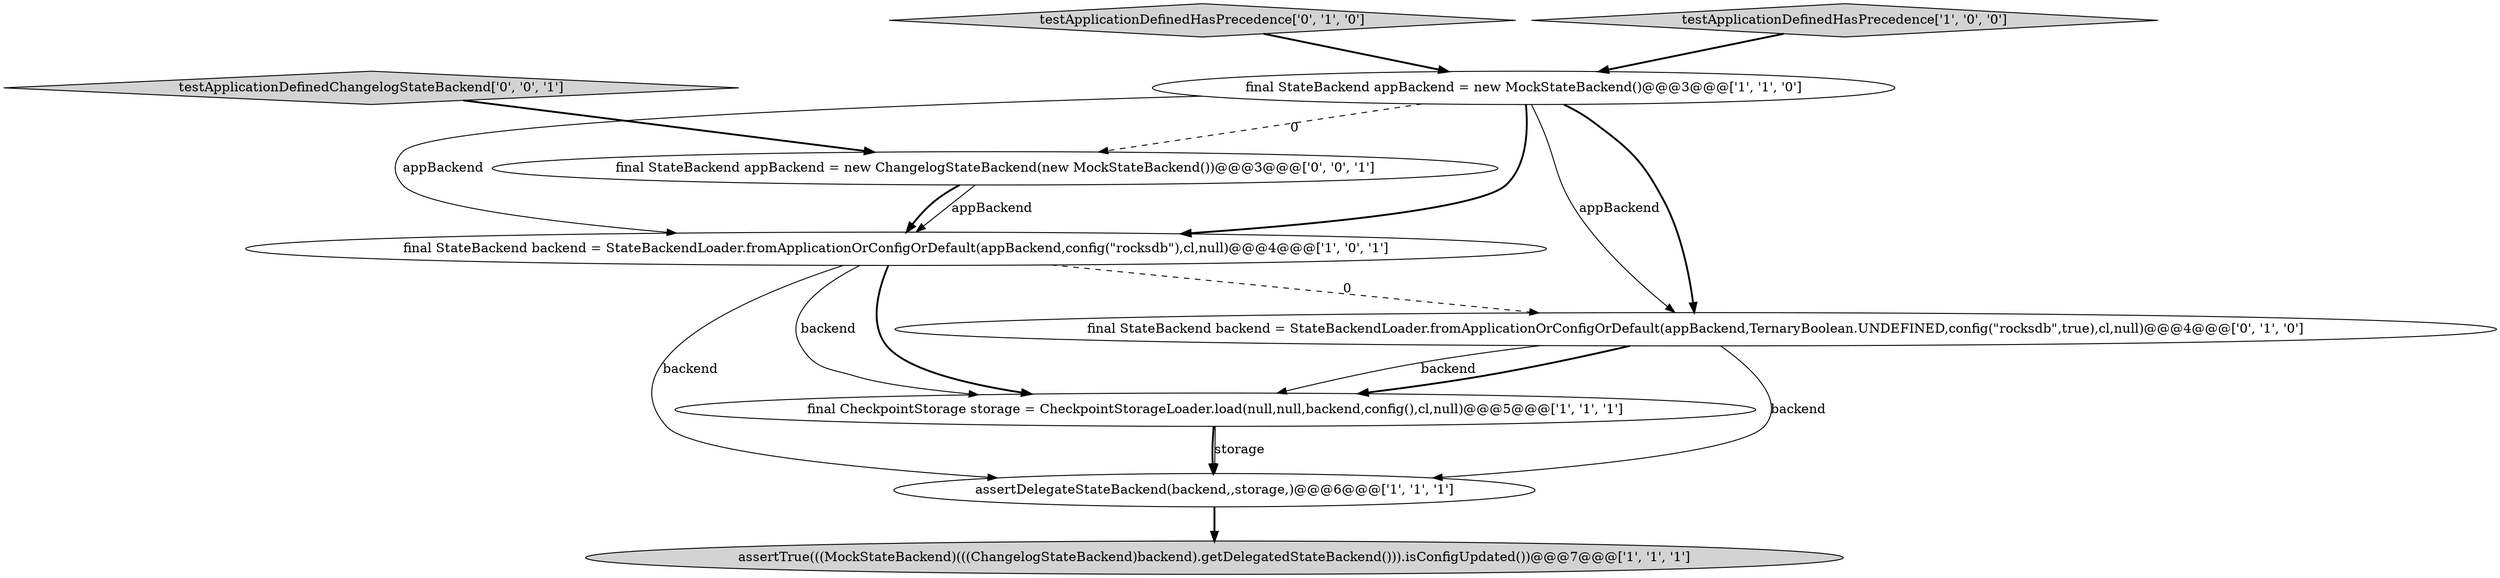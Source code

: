 digraph {
7 [style = filled, label = "final StateBackend backend = StateBackendLoader.fromApplicationOrConfigOrDefault(appBackend,TernaryBoolean.UNDEFINED,config(\"rocksdb\",true),cl,null)@@@4@@@['0', '1', '0']", fillcolor = white, shape = ellipse image = "AAA1AAABBB2BBB"];
9 [style = filled, label = "final StateBackend appBackend = new ChangelogStateBackend(new MockStateBackend())@@@3@@@['0', '0', '1']", fillcolor = white, shape = ellipse image = "AAA0AAABBB3BBB"];
4 [style = filled, label = "final StateBackend appBackend = new MockStateBackend()@@@3@@@['1', '1', '0']", fillcolor = white, shape = ellipse image = "AAA0AAABBB1BBB"];
3 [style = filled, label = "final StateBackend backend = StateBackendLoader.fromApplicationOrConfigOrDefault(appBackend,config(\"rocksdb\"),cl,null)@@@4@@@['1', '0', '1']", fillcolor = white, shape = ellipse image = "AAA0AAABBB1BBB"];
6 [style = filled, label = "testApplicationDefinedHasPrecedence['0', '1', '0']", fillcolor = lightgray, shape = diamond image = "AAA0AAABBB2BBB"];
8 [style = filled, label = "testApplicationDefinedChangelogStateBackend['0', '0', '1']", fillcolor = lightgray, shape = diamond image = "AAA0AAABBB3BBB"];
2 [style = filled, label = "assertTrue(((MockStateBackend)(((ChangelogStateBackend)backend).getDelegatedStateBackend())).isConfigUpdated())@@@7@@@['1', '1', '1']", fillcolor = lightgray, shape = ellipse image = "AAA0AAABBB1BBB"];
0 [style = filled, label = "testApplicationDefinedHasPrecedence['1', '0', '0']", fillcolor = lightgray, shape = diamond image = "AAA0AAABBB1BBB"];
1 [style = filled, label = "final CheckpointStorage storage = CheckpointStorageLoader.load(null,null,backend,config(),cl,null)@@@5@@@['1', '1', '1']", fillcolor = white, shape = ellipse image = "AAA0AAABBB1BBB"];
5 [style = filled, label = "assertDelegateStateBackend(backend,,storage,)@@@6@@@['1', '1', '1']", fillcolor = white, shape = ellipse image = "AAA0AAABBB1BBB"];
5->2 [style = bold, label=""];
9->3 [style = bold, label=""];
3->5 [style = solid, label="backend"];
7->1 [style = bold, label=""];
1->5 [style = solid, label="storage"];
4->3 [style = solid, label="appBackend"];
3->1 [style = solid, label="backend"];
0->4 [style = bold, label=""];
4->7 [style = bold, label=""];
8->9 [style = bold, label=""];
9->3 [style = solid, label="appBackend"];
7->5 [style = solid, label="backend"];
6->4 [style = bold, label=""];
4->3 [style = bold, label=""];
3->7 [style = dashed, label="0"];
4->7 [style = solid, label="appBackend"];
7->1 [style = solid, label="backend"];
4->9 [style = dashed, label="0"];
3->1 [style = bold, label=""];
1->5 [style = bold, label=""];
}
